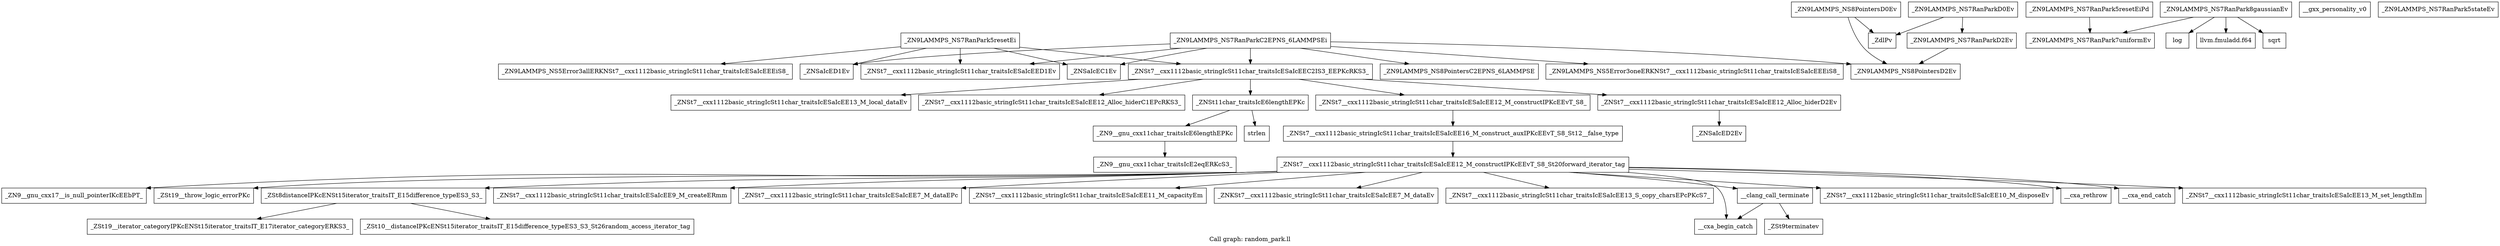 digraph "Call graph: random_park.ll" {
	label="Call graph: random_park.ll";

	Node0x55b705e41f60 [shape=record,label="{_ZN9LAMMPS_NS7RanParkC2EPNS_6LAMMPSEi}"];
	Node0x55b705e41f60 -> Node0x55b705e47de0;
	Node0x55b705e41f60 -> Node0x55b705e42070;
	Node0x55b705e41f60 -> Node0x55b705e1e910;
	Node0x55b705e41f60 -> Node0x55b705e54070;
	Node0x55b705e41f60 -> Node0x55b705e54810;
	Node0x55b705e41f60 -> Node0x55b705e3e830;
	Node0x55b705e41f60 -> Node0x55b705e3e7a0;
	Node0x55b705e47de0 [shape=record,label="{_ZN9LAMMPS_NS8PointersC2EPNS_6LAMMPSE}"];
	Node0x55b705e3e830 [shape=record,label="{_ZN9LAMMPS_NS5Error3oneERKNSt7__cxx1112basic_stringIcSt11char_traitsIcESaIcEEEiS8_}"];
	Node0x55b705e42070 [shape=record,label="{_ZNSaIcEC1Ev}"];
	Node0x55b705e1e910 [shape=record,label="{_ZNSt7__cxx1112basic_stringIcSt11char_traitsIcESaIcEEC2IS3_EEPKcRKS3_}"];
	Node0x55b705e1e910 -> Node0x55b705e1c9e0;
	Node0x55b705e1e910 -> Node0x55b705e22f00;
	Node0x55b705e1e910 -> Node0x55b705e24180;
	Node0x55b705e1e910 -> Node0x55b705e25710;
	Node0x55b705e1e910 -> Node0x55b705e263f0;
	Node0x55b705e30c20 [shape=record,label="{log}"];
	Node0x55b705e360e0 [shape=record,label="{_ZN9LAMMPS_NS7RanPark5resetEi}"];
	Node0x55b705e360e0 -> Node0x55b705e42070;
	Node0x55b705e360e0 -> Node0x55b705e1e910;
	Node0x55b705e360e0 -> Node0x55b705e54810;
	Node0x55b705e360e0 -> Node0x55b705e3e7a0;
	Node0x55b705e360e0 -> Node0x55b705e383e0;
	Node0x55b705e27990 [shape=record,label="{__gxx_personality_v0}"];
	Node0x55b705e3e7a0 [shape=record,label="{_ZNSt7__cxx1112basic_stringIcSt11char_traitsIcESaIcEED1Ev}"];
	Node0x55b705e54810 [shape=record,label="{_ZNSaIcED1Ev}"];
	Node0x55b705e2db60 [shape=record,label="{_ZN9LAMMPS_NS7RanPark7uniformEv}"];
	Node0x55b705e2ec20 [shape=record,label="{_ZN9LAMMPS_NS7RanPark8gaussianEv}"];
	Node0x55b705e2ec20 -> Node0x55b705e2db60;
	Node0x55b705e2ec20 -> Node0x55b705e30ba0;
	Node0x55b705e2ec20 -> Node0x55b705e34590;
	Node0x55b705e2ec20 -> Node0x55b705e30c20;
	Node0x55b705e30ba0 [shape=record,label="{llvm.fmuladd.f64}"];
	Node0x55b705e34590 [shape=record,label="{sqrt}"];
	Node0x55b705e386b0 [shape=record,label="{_ZN9__gnu_cxx17__is_null_pointerIKcEEbPT_}"];
	Node0x55b705e45190 [shape=record,label="{_ZSt19__throw_logic_errorPKc}"];
	Node0x55b705e4fa00 [shape=record,label="{_ZSt8distanceIPKcENSt15iterator_traitsIT_E15difference_typeES3_S3_}"];
	Node0x55b705e4fa00 -> Node0x55b705e50c90;
	Node0x55b705e4fa00 -> Node0x55b705e50d10;
	Node0x55b705e383e0 [shape=record,label="{_ZN9LAMMPS_NS5Error3allERKNSt7__cxx1112basic_stringIcSt11char_traitsIcESaIcEEEiS8_}"];
	Node0x55b705e489c0 [shape=record,label="{_ZN9LAMMPS_NS7RanPark5resetEiPd}"];
	Node0x55b705e489c0 -> Node0x55b705e2db60;
	Node0x55b705e3a9f0 [shape=record,label="{_ZN9LAMMPS_NS7RanPark5stateEv}"];
	Node0x55b705e3c420 [shape=record,label="{_ZN9LAMMPS_NS7RanParkD2Ev}"];
	Node0x55b705e3c420 -> Node0x55b705e54070;
	Node0x55b705e41c10 [shape=record,label="{_ZN9LAMMPS_NS7RanParkD0Ev}"];
	Node0x55b705e41c10 -> Node0x55b705e3c420;
	Node0x55b705e41c10 -> Node0x55b705e44150;
	Node0x55b705e54070 [shape=record,label="{_ZN9LAMMPS_NS8PointersD2Ev}"];
	Node0x55b705e45a40 [shape=record,label="{_ZN9LAMMPS_NS8PointersD0Ev}"];
	Node0x55b705e45a40 -> Node0x55b705e54070;
	Node0x55b705e45a40 -> Node0x55b705e44150;
	Node0x55b705e44150 [shape=record,label="{_ZdlPv}"];
	Node0x55b705e1c9e0 [shape=record,label="{_ZNSt7__cxx1112basic_stringIcSt11char_traitsIcESaIcEE13_M_local_dataEv}"];
	Node0x55b705e22f00 [shape=record,label="{_ZNSt7__cxx1112basic_stringIcSt11char_traitsIcESaIcEE12_Alloc_hiderC1EPcRKS3_}"];
	Node0x55b705e25710 [shape=record,label="{_ZNSt7__cxx1112basic_stringIcSt11char_traitsIcESaIcEE12_M_constructIPKcEEvT_S8_}"];
	Node0x55b705e25710 -> Node0x55b705e46850;
	Node0x55b705e24180 [shape=record,label="{_ZNSt11char_traitsIcE6lengthEPKc}"];
	Node0x55b705e24180 -> Node0x55b705e48730;
	Node0x55b705e24180 -> Node0x55b705e4a360;
	Node0x55b705e263f0 [shape=record,label="{_ZNSt7__cxx1112basic_stringIcSt11char_traitsIcESaIcEE12_Alloc_hiderD2Ev}"];
	Node0x55b705e263f0 -> Node0x55b705e49ff0;
	Node0x55b705e46850 [shape=record,label="{_ZNSt7__cxx1112basic_stringIcSt11char_traitsIcESaIcEE16_M_construct_auxIPKcEEvT_S8_St12__false_type}"];
	Node0x55b705e46850 -> Node0x55b705e50540;
	Node0x55b705e50540 [shape=record,label="{_ZNSt7__cxx1112basic_stringIcSt11char_traitsIcESaIcEE12_M_constructIPKcEEvT_S8_St20forward_iterator_tag}"];
	Node0x55b705e50540 -> Node0x55b705e386b0;
	Node0x55b705e50540 -> Node0x55b705e45190;
	Node0x55b705e50540 -> Node0x55b705e4fa00;
	Node0x55b705e50540 -> Node0x55b705e423c0;
	Node0x55b705e50540 -> Node0x55b705e37db0;
	Node0x55b705e50540 -> Node0x55b705e44490;
	Node0x55b705e50540 -> Node0x55b705e43460;
	Node0x55b705e50540 -> Node0x55b705e42a90;
	Node0x55b705e50540 -> Node0x55b705e43780;
	Node0x55b705e50540 -> Node0x55b705e53620;
	Node0x55b705e50540 -> Node0x55b705e26890;
	Node0x55b705e50540 -> Node0x55b705e3b660;
	Node0x55b705e50540 -> Node0x55b705e3b6e0;
	Node0x55b705e50540 -> Node0x55b705e44300;
	Node0x55b705e37db0 [shape=record,label="{_ZNSt7__cxx1112basic_stringIcSt11char_traitsIcESaIcEE7_M_dataEPc}"];
	Node0x55b705e423c0 [shape=record,label="{_ZNSt7__cxx1112basic_stringIcSt11char_traitsIcESaIcEE9_M_createERmm}"];
	Node0x55b705e44490 [shape=record,label="{_ZNSt7__cxx1112basic_stringIcSt11char_traitsIcESaIcEE11_M_capacityEm}"];
	Node0x55b705e42a90 [shape=record,label="{_ZNSt7__cxx1112basic_stringIcSt11char_traitsIcESaIcEE13_S_copy_charsEPcPKcS7_}"];
	Node0x55b705e43460 [shape=record,label="{_ZNKSt7__cxx1112basic_stringIcSt11char_traitsIcESaIcEE7_M_dataEv}"];
	Node0x55b705e43780 [shape=record,label="{__cxa_begin_catch}"];
	Node0x55b705e53620 [shape=record,label="{_ZNSt7__cxx1112basic_stringIcSt11char_traitsIcESaIcEE10_M_disposeEv}"];
	Node0x55b705e26890 [shape=record,label="{__cxa_rethrow}"];
	Node0x55b705e3b660 [shape=record,label="{__cxa_end_catch}"];
	Node0x55b705e44300 [shape=record,label="{__clang_call_terminate}"];
	Node0x55b705e44300 -> Node0x55b705e43780;
	Node0x55b705e44300 -> Node0x55b705e4f840;
	Node0x55b705e4f840 [shape=record,label="{_ZSt9terminatev}"];
	Node0x55b705e3b6e0 [shape=record,label="{_ZNSt7__cxx1112basic_stringIcSt11char_traitsIcESaIcEE13_M_set_lengthEm}"];
	Node0x55b705e50d10 [shape=record,label="{_ZSt10__distanceIPKcENSt15iterator_traitsIT_E15difference_typeES3_S3_St26random_access_iterator_tag}"];
	Node0x55b705e50c90 [shape=record,label="{_ZSt19__iterator_categoryIPKcENSt15iterator_traitsIT_E17iterator_categoryERKS3_}"];
	Node0x55b705e48730 [shape=record,label="{_ZN9__gnu_cxx11char_traitsIcE6lengthEPKc}"];
	Node0x55b705e48730 -> Node0x55b705e50e30;
	Node0x55b705e4a360 [shape=record,label="{strlen}"];
	Node0x55b705e50e30 [shape=record,label="{_ZN9__gnu_cxx11char_traitsIcE2eqERKcS3_}"];
	Node0x55b705e49ff0 [shape=record,label="{_ZNSaIcED2Ev}"];
}
